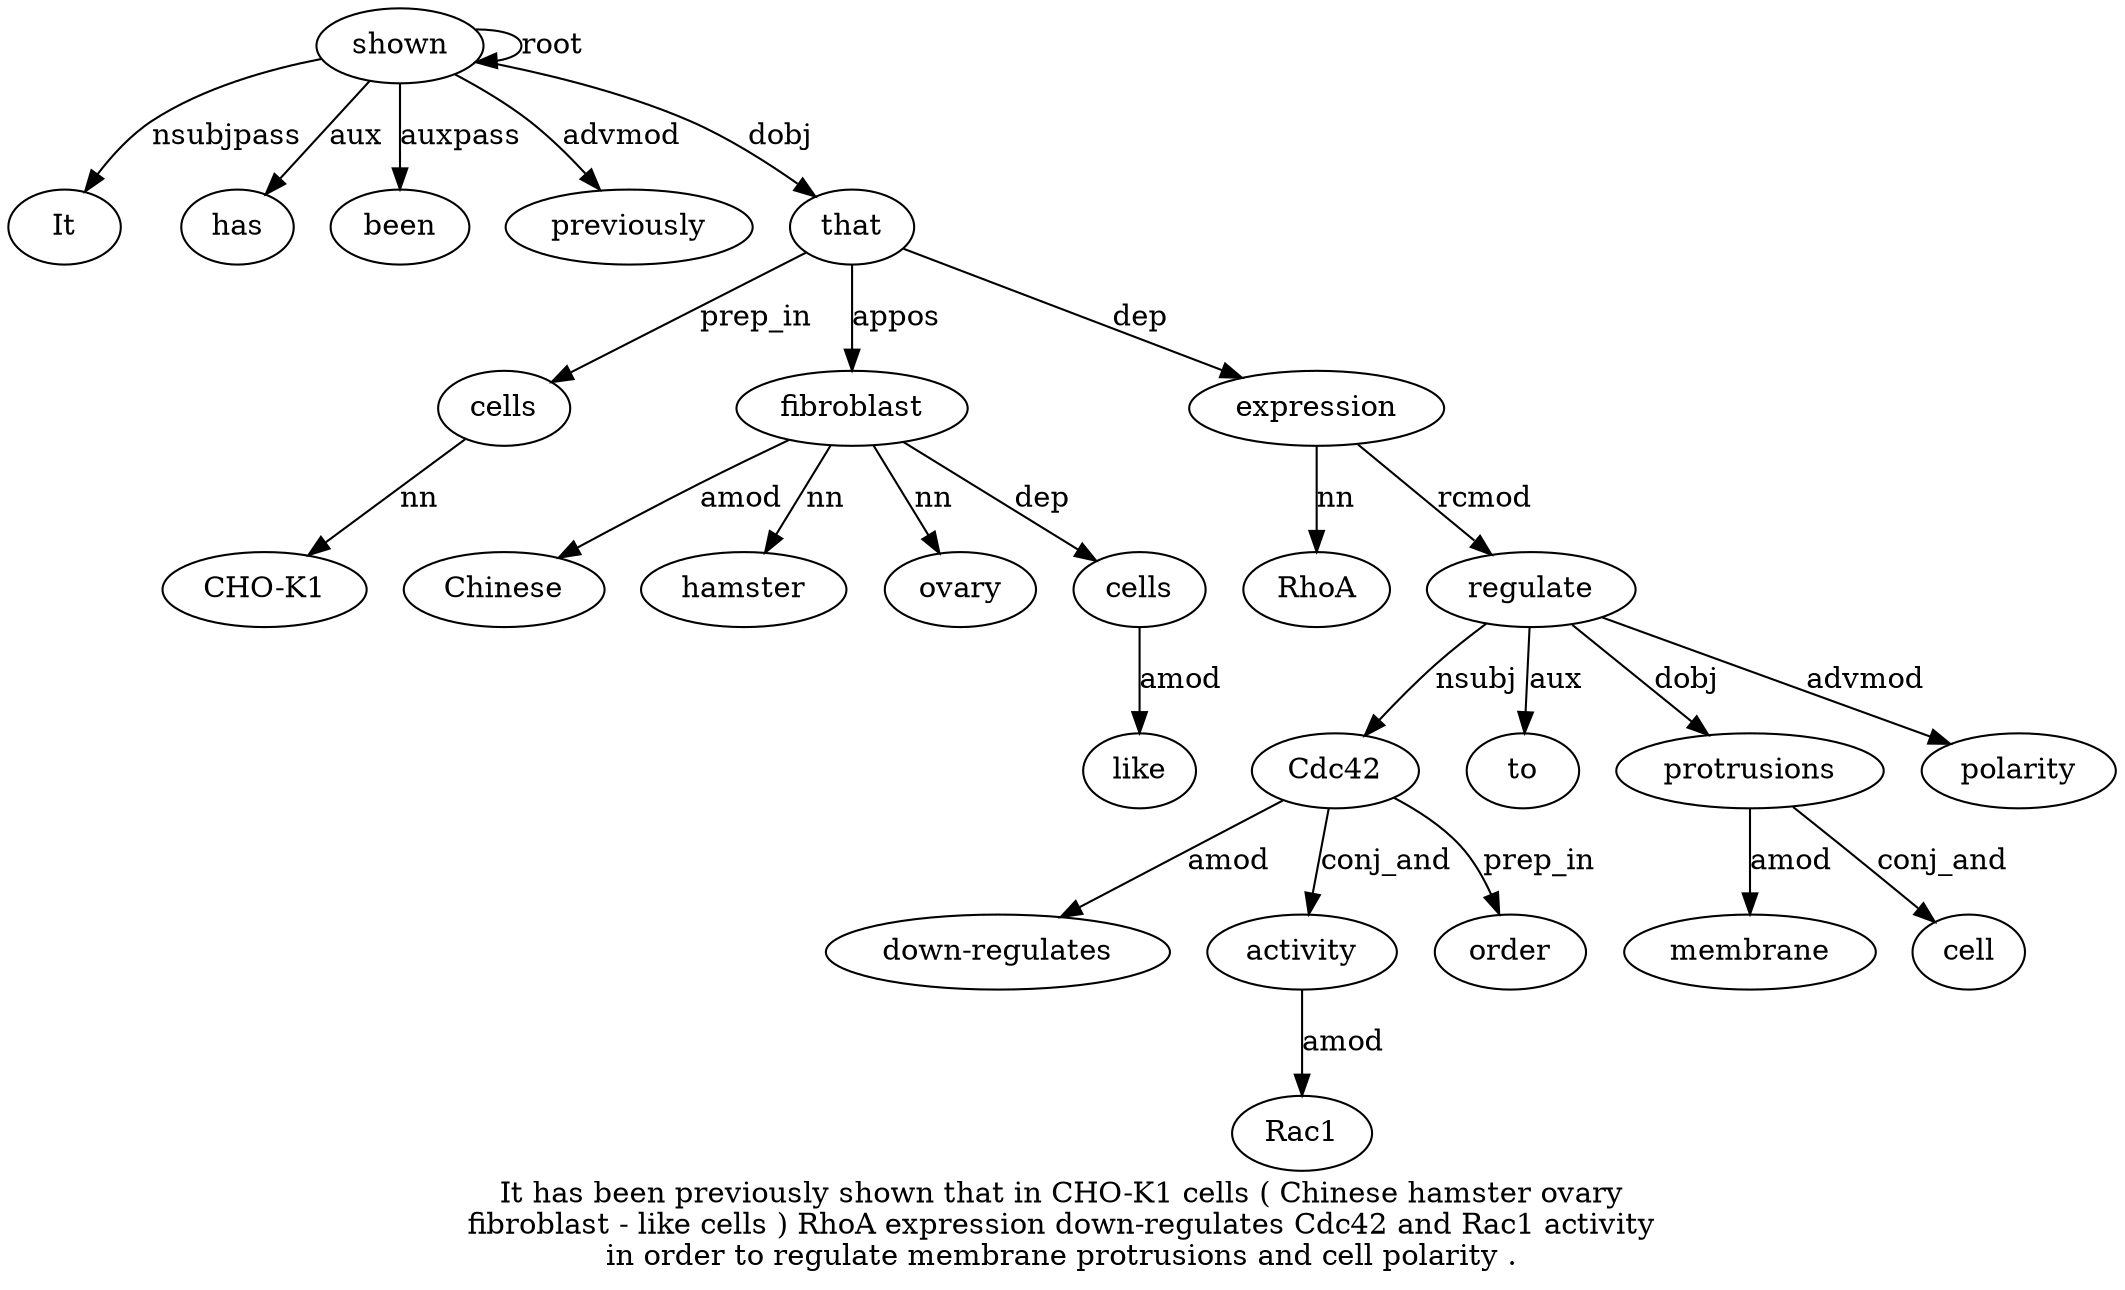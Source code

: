 digraph "It has been previously shown that in CHO-K1 cells ( Chinese hamster ovary fibroblast - like cells ) RhoA expression down-regulates Cdc42 and Rac1 activity in order to regulate membrane protrusions and cell polarity ." {
label="It has been previously shown that in CHO-K1 cells ( Chinese hamster ovary
fibroblast - like cells ) RhoA expression down-regulates Cdc42 and Rac1 activity
in order to regulate membrane protrusions and cell polarity .";
shown5 [style=filled, fillcolor=white, label=shown];
It1 [style=filled, fillcolor=white, label=It];
shown5 -> It1  [label=nsubjpass];
has2 [style=filled, fillcolor=white, label=has];
shown5 -> has2  [label=aux];
been3 [style=filled, fillcolor=white, label=been];
shown5 -> been3  [label=auxpass];
previously4 [style=filled, fillcolor=white, label=previously];
shown5 -> previously4  [label=advmod];
shown5 -> shown5  [label=root];
that6 [style=filled, fillcolor=white, label=that];
shown5 -> that6  [label=dobj];
cells9 [style=filled, fillcolor=white, label=cells];
"CHO-K18" [style=filled, fillcolor=white, label="CHO-K1"];
cells9 -> "CHO-K18"  [label=nn];
that6 -> cells9  [label=prep_in];
fibroblast14 [style=filled, fillcolor=white, label=fibroblast];
Chinese11 [style=filled, fillcolor=white, label=Chinese];
fibroblast14 -> Chinese11  [label=amod];
hamster12 [style=filled, fillcolor=white, label=hamster];
fibroblast14 -> hamster12  [label=nn];
ovary13 [style=filled, fillcolor=white, label=ovary];
fibroblast14 -> ovary13  [label=nn];
that6 -> fibroblast14  [label=appos];
cells17 [style=filled, fillcolor=white, label=cells];
like16 [style=filled, fillcolor=white, label=like];
cells17 -> like16  [label=amod];
fibroblast14 -> cells17  [label=dep];
expression20 [style=filled, fillcolor=white, label=expression];
RhoA19 [style=filled, fillcolor=white, label=RhoA];
expression20 -> RhoA19  [label=nn];
that6 -> expression20  [label=dep];
Cdc42 [style=filled, fillcolor=white, label=Cdc42];
"down-regulates21" [style=filled, fillcolor=white, label="down-regulates"];
Cdc42 -> "down-regulates21"  [label=amod];
regulate29 [style=filled, fillcolor=white, label=regulate];
regulate29 -> Cdc42  [label=nsubj];
activity25 [style=filled, fillcolor=white, label=activity];
Rac124 [style=filled, fillcolor=white, label=Rac1];
activity25 -> Rac124  [label=amod];
Cdc42 -> activity25  [label=conj_and];
order27 [style=filled, fillcolor=white, label=order];
Cdc42 -> order27  [label=prep_in];
to28 [style=filled, fillcolor=white, label=to];
regulate29 -> to28  [label=aux];
expression20 -> regulate29  [label=rcmod];
protrusions31 [style=filled, fillcolor=white, label=protrusions];
membrane30 [style=filled, fillcolor=white, label=membrane];
protrusions31 -> membrane30  [label=amod];
regulate29 -> protrusions31  [label=dobj];
cell33 [style=filled, fillcolor=white, label=cell];
protrusions31 -> cell33  [label=conj_and];
polarity34 [style=filled, fillcolor=white, label=polarity];
regulate29 -> polarity34  [label=advmod];
}
